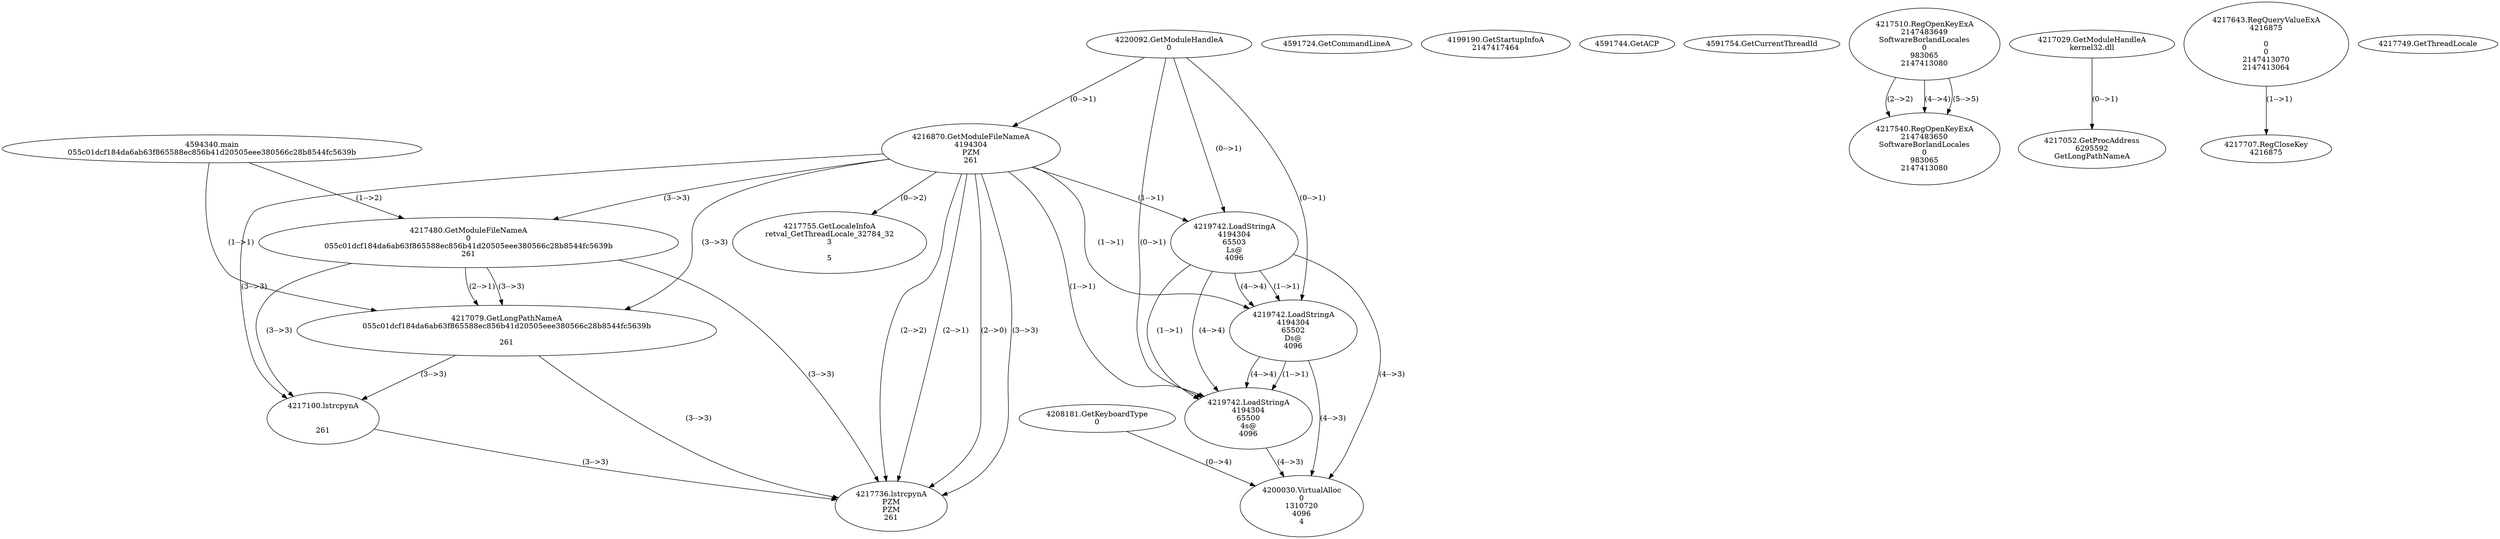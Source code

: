 // Global SCDG with merge call
digraph {
	0 [label="4594340.main
055c01dcf184da6ab63f865588ec856b41d20505eee380566c28b8544fc5639b"]
	1 [label="4220092.GetModuleHandleA
0"]
	2 [label="4208181.GetKeyboardType
0"]
	3 [label="4591724.GetCommandLineA
"]
	4 [label="4199190.GetStartupInfoA
2147417464"]
	5 [label="4591744.GetACP
"]
	6 [label="4591754.GetCurrentThreadId
"]
	7 [label="4216870.GetModuleFileNameA
4194304
PZM
261"]
	1 -> 7 [label="(0-->1)"]
	8 [label="4217480.GetModuleFileNameA
0
055c01dcf184da6ab63f865588ec856b41d20505eee380566c28b8544fc5639b
261"]
	0 -> 8 [label="(1-->2)"]
	7 -> 8 [label="(3-->3)"]
	9 [label="4217510.RegOpenKeyExA
2147483649
Software\Borland\Locales
0
983065
2147413080"]
	10 [label="4217540.RegOpenKeyExA
2147483650
Software\Borland\Locales
0
983065
2147413080"]
	9 -> 10 [label="(2-->2)"]
	9 -> 10 [label="(4-->4)"]
	9 -> 10 [label="(5-->5)"]
	11 [label="4217029.GetModuleHandleA
kernel32.dll"]
	12 [label="4217052.GetProcAddress
6295592
GetLongPathNameA"]
	11 -> 12 [label="(0-->1)"]
	13 [label="4217079.GetLongPathNameA
055c01dcf184da6ab63f865588ec856b41d20505eee380566c28b8544fc5639b

261"]
	0 -> 13 [label="(1-->1)"]
	8 -> 13 [label="(2-->1)"]
	7 -> 13 [label="(3-->3)"]
	8 -> 13 [label="(3-->3)"]
	14 [label="4217100.lstrcpynA


261"]
	7 -> 14 [label="(3-->3)"]
	8 -> 14 [label="(3-->3)"]
	13 -> 14 [label="(3-->3)"]
	15 [label="4217643.RegQueryValueExA
4216875

0
0
2147413070
2147413064"]
	16 [label="4217707.RegCloseKey
4216875"]
	15 -> 16 [label="(1-->1)"]
	17 [label="4217736.lstrcpynA
PZM
PZM
261"]
	7 -> 17 [label="(2-->1)"]
	7 -> 17 [label="(2-->2)"]
	7 -> 17 [label="(3-->3)"]
	8 -> 17 [label="(3-->3)"]
	13 -> 17 [label="(3-->3)"]
	14 -> 17 [label="(3-->3)"]
	7 -> 17 [label="(2-->0)"]
	18 [label="4217749.GetThreadLocale
"]
	19 [label="4217755.GetLocaleInfoA
retval_GetThreadLocale_32784_32
3

5"]
	7 -> 19 [label="(0-->2)"]
	20 [label="4219742.LoadStringA
4194304
65503
Ls@
4096"]
	1 -> 20 [label="(0-->1)"]
	7 -> 20 [label="(1-->1)"]
	21 [label="4219742.LoadStringA
4194304
65502
Ds@
4096"]
	1 -> 21 [label="(0-->1)"]
	7 -> 21 [label="(1-->1)"]
	20 -> 21 [label="(1-->1)"]
	20 -> 21 [label="(4-->4)"]
	22 [label="4219742.LoadStringA
4194304
65500
4s@
4096"]
	1 -> 22 [label="(0-->1)"]
	7 -> 22 [label="(1-->1)"]
	20 -> 22 [label="(1-->1)"]
	21 -> 22 [label="(1-->1)"]
	20 -> 22 [label="(4-->4)"]
	21 -> 22 [label="(4-->4)"]
	23 [label="4200030.VirtualAlloc
0
1310720
4096
4"]
	20 -> 23 [label="(4-->3)"]
	21 -> 23 [label="(4-->3)"]
	22 -> 23 [label="(4-->3)"]
	2 -> 23 [label="(0-->4)"]
}
